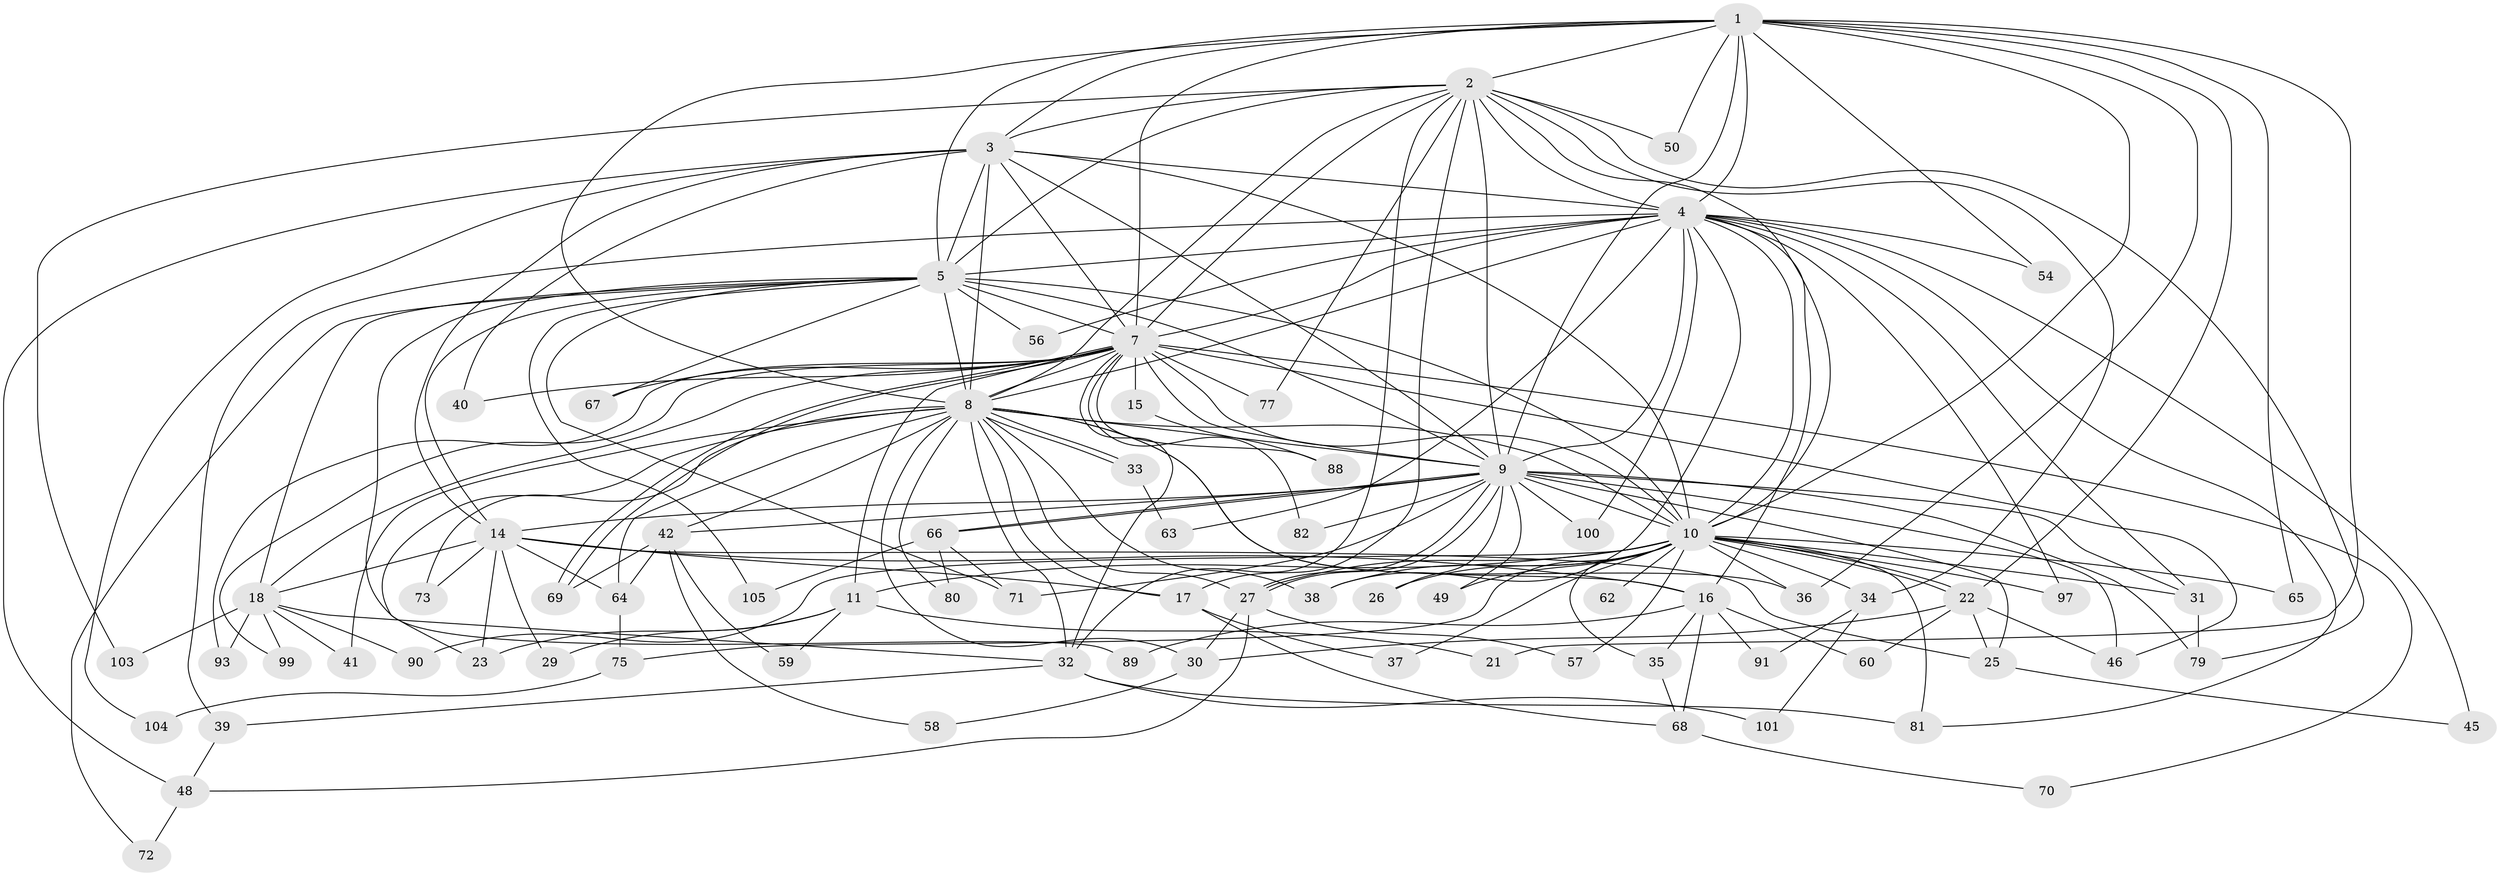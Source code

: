 // original degree distribution, {13: 0.009433962264150943, 16: 0.02830188679245283, 14: 0.018867924528301886, 22: 0.009433962264150943, 23: 0.009433962264150943, 26: 0.018867924528301886, 4: 0.09433962264150944, 7: 0.02830188679245283, 5: 0.05660377358490566, 10: 0.009433962264150943, 3: 0.16037735849056603, 8: 0.009433962264150943, 6: 0.02830188679245283, 2: 0.5188679245283019}
// Generated by graph-tools (version 1.1) at 2025/11/02/27/25 16:11:03]
// undirected, 76 vertices, 191 edges
graph export_dot {
graph [start="1"]
  node [color=gray90,style=filled];
  1 [super="+13"];
  2 [super="+96"];
  3;
  4 [super="+6"];
  5 [super="+53"];
  7 [super="+12"];
  8 [super="+51"];
  9 [super="+55"];
  10 [super="+20"];
  11 [super="+19"];
  14 [super="+24"];
  15;
  16 [super="+28"];
  17 [super="+47"];
  18 [super="+52"];
  21;
  22 [super="+43"];
  23;
  25 [super="+74"];
  26;
  27 [super="+44"];
  29;
  30 [super="+61"];
  31 [super="+94"];
  32 [super="+87"];
  33;
  34;
  35;
  36 [super="+86"];
  37;
  38 [super="+76"];
  39 [super="+95"];
  40;
  41;
  42 [super="+84"];
  45;
  46 [super="+85"];
  48;
  49;
  50;
  54;
  56;
  57;
  58;
  59;
  60;
  62;
  63;
  64 [super="+92"];
  65;
  66 [super="+98"];
  67;
  68 [super="+78"];
  69 [super="+83"];
  70;
  71;
  72;
  73;
  75;
  77;
  79 [super="+102"];
  80;
  81 [super="+106"];
  82;
  88;
  89;
  90;
  91;
  93;
  97;
  99;
  100;
  101;
  103;
  104;
  105;
  1 -- 2;
  1 -- 3;
  1 -- 4 [weight=2];
  1 -- 5;
  1 -- 7;
  1 -- 8;
  1 -- 9 [weight=2];
  1 -- 10;
  1 -- 21;
  1 -- 54;
  1 -- 65;
  1 -- 50;
  1 -- 22;
  1 -- 36;
  2 -- 3;
  2 -- 4 [weight=2];
  2 -- 5;
  2 -- 7;
  2 -- 8;
  2 -- 9;
  2 -- 10;
  2 -- 17;
  2 -- 34;
  2 -- 50;
  2 -- 77;
  2 -- 79;
  2 -- 103;
  2 -- 32;
  3 -- 4 [weight=2];
  3 -- 5;
  3 -- 7;
  3 -- 8;
  3 -- 9;
  3 -- 10 [weight=2];
  3 -- 14;
  3 -- 40;
  3 -- 48;
  3 -- 104;
  4 -- 5 [weight=3];
  4 -- 7 [weight=2];
  4 -- 8 [weight=2];
  4 -- 9 [weight=2];
  4 -- 10 [weight=2];
  4 -- 39;
  4 -- 63;
  4 -- 97;
  4 -- 100;
  4 -- 45;
  4 -- 16;
  4 -- 81;
  4 -- 54;
  4 -- 56;
  4 -- 38;
  4 -- 31;
  5 -- 7;
  5 -- 8;
  5 -- 9;
  5 -- 10;
  5 -- 14;
  5 -- 56;
  5 -- 67;
  5 -- 72;
  5 -- 89;
  5 -- 105;
  5 -- 71;
  5 -- 18;
  7 -- 8;
  7 -- 9 [weight=2];
  7 -- 10;
  7 -- 11 [weight=2];
  7 -- 15 [weight=2];
  7 -- 18;
  7 -- 46;
  7 -- 67;
  7 -- 69;
  7 -- 69;
  7 -- 77;
  7 -- 82;
  7 -- 88;
  7 -- 93;
  7 -- 99;
  7 -- 32;
  7 -- 70;
  7 -- 40;
  8 -- 9;
  8 -- 10;
  8 -- 23;
  8 -- 30;
  8 -- 32;
  8 -- 33;
  8 -- 33;
  8 -- 36;
  8 -- 38;
  8 -- 41;
  8 -- 42 [weight=2];
  8 -- 73;
  8 -- 16;
  8 -- 17;
  8 -- 64;
  8 -- 80;
  8 -- 27;
  9 -- 10;
  9 -- 25;
  9 -- 26;
  9 -- 27;
  9 -- 27;
  9 -- 31;
  9 -- 42;
  9 -- 49;
  9 -- 66;
  9 -- 66;
  9 -- 71;
  9 -- 82;
  9 -- 100;
  9 -- 14;
  9 -- 79;
  9 -- 46;
  10 -- 11;
  10 -- 22;
  10 -- 22;
  10 -- 26;
  10 -- 31;
  10 -- 36;
  10 -- 37;
  10 -- 38;
  10 -- 49;
  10 -- 57;
  10 -- 65;
  10 -- 75;
  10 -- 90;
  10 -- 97;
  10 -- 34;
  10 -- 35;
  10 -- 62;
  10 -- 27;
  10 -- 81;
  11 -- 23;
  11 -- 21;
  11 -- 59;
  11 -- 29;
  14 -- 16;
  14 -- 17;
  14 -- 18;
  14 -- 29;
  14 -- 64;
  14 -- 73;
  14 -- 23;
  14 -- 25;
  15 -- 88;
  16 -- 60;
  16 -- 89;
  16 -- 35;
  16 -- 68;
  16 -- 91;
  17 -- 37;
  17 -- 68;
  18 -- 41;
  18 -- 90;
  18 -- 99;
  18 -- 103;
  18 -- 32;
  18 -- 93;
  22 -- 25;
  22 -- 46;
  22 -- 60;
  22 -- 30;
  25 -- 45;
  27 -- 30;
  27 -- 48;
  27 -- 57;
  30 -- 58;
  31 -- 79;
  32 -- 39;
  32 -- 81;
  32 -- 101;
  33 -- 63;
  34 -- 91;
  34 -- 101;
  35 -- 68;
  39 -- 48;
  42 -- 58;
  42 -- 59;
  42 -- 64;
  42 -- 69;
  48 -- 72;
  64 -- 75;
  66 -- 80;
  66 -- 105;
  66 -- 71;
  68 -- 70;
  75 -- 104;
}
